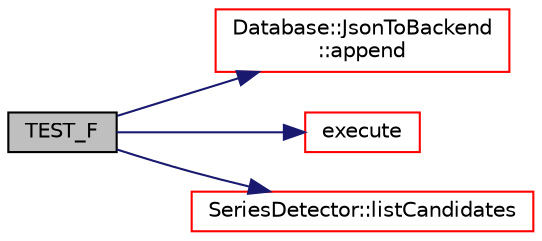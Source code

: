 digraph "TEST_F"
{
 // LATEX_PDF_SIZE
  edge [fontname="Helvetica",fontsize="10",labelfontname="Helvetica",labelfontsize="10"];
  node [fontname="Helvetica",fontsize="10",shape=record];
  rankdir="LR";
  Node1 [label="TEST_F",height=0.2,width=0.4,color="black", fillcolor="grey75", style="filled", fontcolor="black",tooltip=" "];
  Node1 -> Node2 [color="midnightblue",fontsize="10",style="solid",fontname="Helvetica"];
  Node2 [label="Database::JsonToBackend\l::append",height=0.2,width=0.4,color="red", fillcolor="white", style="filled",URL="$class_database_1_1_json_to_backend.html#ab744bf1c43927230180e91b5f7ab599d",tooltip=" "];
  Node1 -> Node4 [color="midnightblue",fontsize="10",style="solid",fontname="Helvetica"];
  Node4 [label="execute",height=0.2,width=0.4,color="red", fillcolor="white", style="filled",URL="$task__executor__utils_8hpp.html#a865cfc2f4876f4fec6dea07219b07a7d",tooltip=" "];
  Node1 -> Node6 [color="midnightblue",fontsize="10",style="solid",fontname="Helvetica"];
  Node6 [label="SeriesDetector::listCandidates",height=0.2,width=0.4,color="red", fillcolor="white", style="filled",URL="$class_series_detector.html#a7fb133fe47e82c32db512738a9e02742",tooltip=" "];
}
